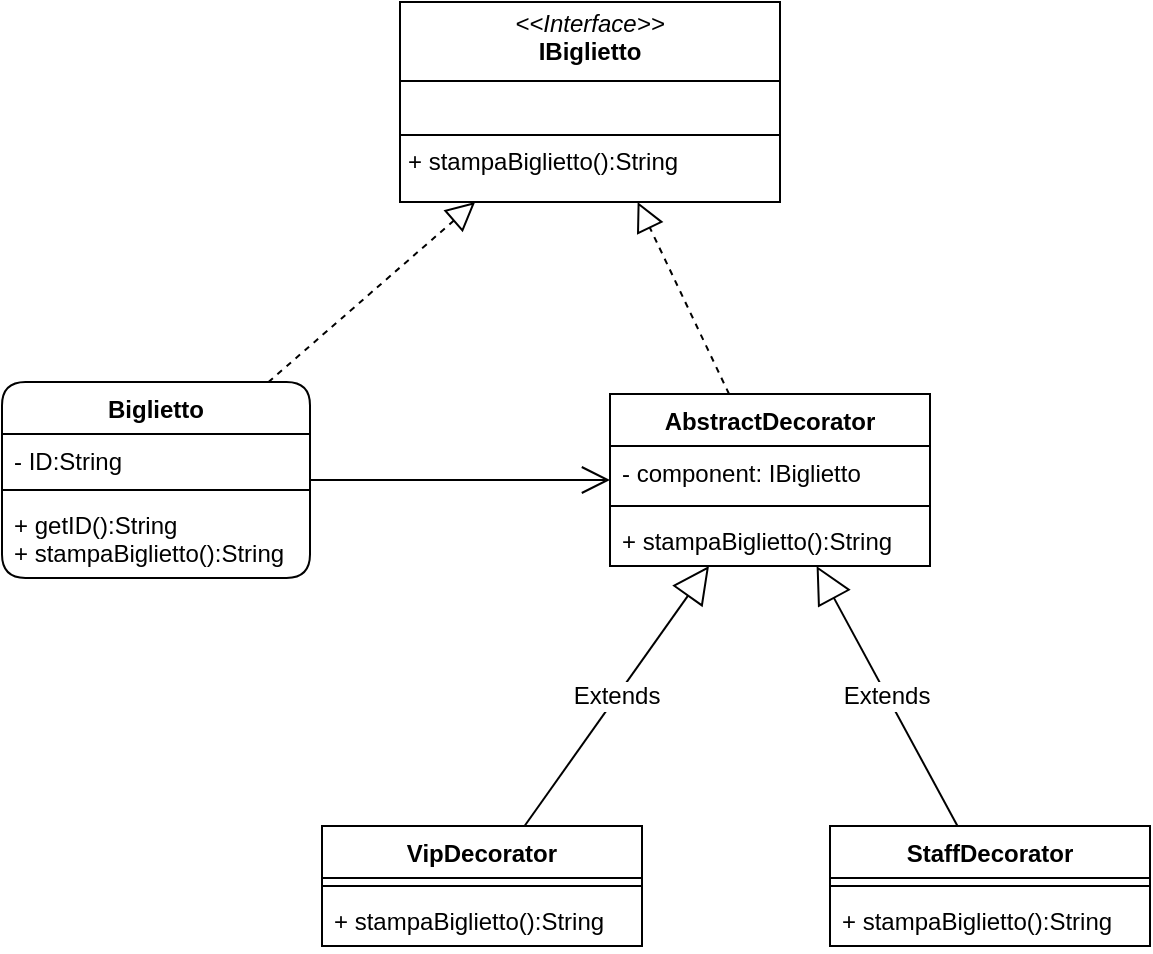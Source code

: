 <mxfile version="25.0.2">
  <diagram id="C5RBs43oDa-KdzZeNtuy" name="Page-1">
    <mxGraphModel dx="712" dy="2046" grid="1" gridSize="10" guides="1" tooltips="1" connect="1" arrows="1" fold="1" page="1" pageScale="1" pageWidth="827" pageHeight="1169" math="0" shadow="0">
      <root>
        <mxCell id="WIyWlLk6GJQsqaUBKTNV-0" />
        <mxCell id="WIyWlLk6GJQsqaUBKTNV-1" parent="WIyWlLk6GJQsqaUBKTNV-0" />
        <mxCell id="lR0NWAY1HGL7qvFTHCq--8" value="Biglietto" style="swimlane;fontStyle=1;align=center;verticalAlign=top;childLayout=stackLayout;horizontal=1;startSize=26;horizontalStack=0;resizeParent=1;resizeParentMax=0;resizeLast=0;collapsible=1;marginBottom=0;whiteSpace=wrap;html=1;rounded=1;" parent="WIyWlLk6GJQsqaUBKTNV-1" vertex="1">
          <mxGeometry x="127" y="-866" width="154" height="98" as="geometry" />
        </mxCell>
        <mxCell id="lR0NWAY1HGL7qvFTHCq--9" value="&lt;div&gt;- ID:String&lt;/div&gt;&lt;div&gt;&lt;br&gt;&lt;/div&gt;" style="text;strokeColor=none;fillColor=none;align=left;verticalAlign=top;spacingLeft=4;spacingRight=4;overflow=hidden;rotatable=0;points=[[0,0.5],[1,0.5]];portConstraint=eastwest;whiteSpace=wrap;html=1;" parent="lR0NWAY1HGL7qvFTHCq--8" vertex="1">
          <mxGeometry y="26" width="154" height="24" as="geometry" />
        </mxCell>
        <mxCell id="lR0NWAY1HGL7qvFTHCq--10" value="" style="line;strokeWidth=1;fillColor=none;align=left;verticalAlign=middle;spacingTop=-1;spacingLeft=3;spacingRight=3;rotatable=0;labelPosition=right;points=[];portConstraint=eastwest;strokeColor=inherit;rounded=1;" parent="lR0NWAY1HGL7qvFTHCq--8" vertex="1">
          <mxGeometry y="50" width="154" height="8" as="geometry" />
        </mxCell>
        <mxCell id="lR0NWAY1HGL7qvFTHCq--11" value="&lt;div&gt;+ getID():String&lt;/div&gt;&lt;div&gt;+ stampaBiglietto():String&lt;br&gt;&lt;/div&gt;" style="text;strokeColor=none;fillColor=none;align=left;verticalAlign=top;spacingLeft=4;spacingRight=4;overflow=hidden;rotatable=0;points=[[0,0.5],[1,0.5]];portConstraint=eastwest;whiteSpace=wrap;html=1;" parent="lR0NWAY1HGL7qvFTHCq--8" vertex="1">
          <mxGeometry y="58" width="154" height="40" as="geometry" />
        </mxCell>
        <mxCell id="lR0NWAY1HGL7qvFTHCq--13" value="AbstractDecorator" style="swimlane;fontStyle=1;align=center;verticalAlign=top;childLayout=stackLayout;horizontal=1;startSize=26;horizontalStack=0;resizeParent=1;resizeParentMax=0;resizeLast=0;collapsible=1;marginBottom=0;whiteSpace=wrap;html=1;" parent="WIyWlLk6GJQsqaUBKTNV-1" vertex="1">
          <mxGeometry x="431" y="-860" width="160" height="86" as="geometry" />
        </mxCell>
        <mxCell id="lR0NWAY1HGL7qvFTHCq--14" value="- component: IBiglietto" style="text;strokeColor=none;fillColor=none;align=left;verticalAlign=top;spacingLeft=4;spacingRight=4;overflow=hidden;rotatable=0;points=[[0,0.5],[1,0.5]];portConstraint=eastwest;whiteSpace=wrap;html=1;" parent="lR0NWAY1HGL7qvFTHCq--13" vertex="1">
          <mxGeometry y="26" width="160" height="26" as="geometry" />
        </mxCell>
        <mxCell id="lR0NWAY1HGL7qvFTHCq--15" value="" style="line;strokeWidth=1;fillColor=none;align=left;verticalAlign=middle;spacingTop=-1;spacingLeft=3;spacingRight=3;rotatable=0;labelPosition=right;points=[];portConstraint=eastwest;strokeColor=inherit;" parent="lR0NWAY1HGL7qvFTHCq--13" vertex="1">
          <mxGeometry y="52" width="160" height="8" as="geometry" />
        </mxCell>
        <mxCell id="lR0NWAY1HGL7qvFTHCq--16" value="+ stampaBiglietto():String" style="text;strokeColor=none;fillColor=none;align=left;verticalAlign=top;spacingLeft=4;spacingRight=4;overflow=hidden;rotatable=0;points=[[0,0.5],[1,0.5]];portConstraint=eastwest;whiteSpace=wrap;html=1;" parent="lR0NWAY1HGL7qvFTHCq--13" vertex="1">
          <mxGeometry y="60" width="160" height="26" as="geometry" />
        </mxCell>
        <mxCell id="lR0NWAY1HGL7qvFTHCq--29" value="VipDecorator" style="swimlane;fontStyle=1;align=center;verticalAlign=top;childLayout=stackLayout;horizontal=1;startSize=26;horizontalStack=0;resizeParent=1;resizeParentMax=0;resizeLast=0;collapsible=1;marginBottom=0;whiteSpace=wrap;html=1;" parent="WIyWlLk6GJQsqaUBKTNV-1" vertex="1">
          <mxGeometry x="287" y="-644" width="160" height="60" as="geometry" />
        </mxCell>
        <mxCell id="lR0NWAY1HGL7qvFTHCq--31" value="" style="line;strokeWidth=1;fillColor=none;align=left;verticalAlign=middle;spacingTop=-1;spacingLeft=3;spacingRight=3;rotatable=0;labelPosition=right;points=[];portConstraint=eastwest;strokeColor=inherit;" parent="lR0NWAY1HGL7qvFTHCq--29" vertex="1">
          <mxGeometry y="26" width="160" height="8" as="geometry" />
        </mxCell>
        <mxCell id="lR0NWAY1HGL7qvFTHCq--32" value="+ stampaBiglietto():String" style="text;strokeColor=none;fillColor=none;align=left;verticalAlign=top;spacingLeft=4;spacingRight=4;overflow=hidden;rotatable=0;points=[[0,0.5],[1,0.5]];portConstraint=eastwest;whiteSpace=wrap;html=1;" parent="lR0NWAY1HGL7qvFTHCq--29" vertex="1">
          <mxGeometry y="34" width="160" height="26" as="geometry" />
        </mxCell>
        <mxCell id="lR0NWAY1HGL7qvFTHCq--33" value="StaffDecorator" style="swimlane;fontStyle=1;align=center;verticalAlign=top;childLayout=stackLayout;horizontal=1;startSize=26;horizontalStack=0;resizeParent=1;resizeParentMax=0;resizeLast=0;collapsible=1;marginBottom=0;whiteSpace=wrap;html=1;" parent="WIyWlLk6GJQsqaUBKTNV-1" vertex="1">
          <mxGeometry x="541" y="-644" width="160" height="60" as="geometry" />
        </mxCell>
        <mxCell id="lR0NWAY1HGL7qvFTHCq--34" value="" style="line;strokeWidth=1;fillColor=none;align=left;verticalAlign=middle;spacingTop=-1;spacingLeft=3;spacingRight=3;rotatable=0;labelPosition=right;points=[];portConstraint=eastwest;strokeColor=inherit;" parent="lR0NWAY1HGL7qvFTHCq--33" vertex="1">
          <mxGeometry y="26" width="160" height="8" as="geometry" />
        </mxCell>
        <mxCell id="lR0NWAY1HGL7qvFTHCq--35" value="+ stampaBiglietto():String" style="text;strokeColor=none;fillColor=none;align=left;verticalAlign=top;spacingLeft=4;spacingRight=4;overflow=hidden;rotatable=0;points=[[0,0.5],[1,0.5]];portConstraint=eastwest;whiteSpace=wrap;html=1;" parent="lR0NWAY1HGL7qvFTHCq--33" vertex="1">
          <mxGeometry y="34" width="160" height="26" as="geometry" />
        </mxCell>
        <mxCell id="lR0NWAY1HGL7qvFTHCq--36" value="" style="endArrow=open;endFill=1;endSize=12;html=1;rounded=0;fontSize=12;curved=1;" parent="WIyWlLk6GJQsqaUBKTNV-1" source="lR0NWAY1HGL7qvFTHCq--8" target="lR0NWAY1HGL7qvFTHCq--13" edge="1">
          <mxGeometry width="160" relative="1" as="geometry">
            <mxPoint x="271" y="-684" as="sourcePoint" />
            <mxPoint x="431" y="-684" as="targetPoint" />
          </mxGeometry>
        </mxCell>
        <mxCell id="lR0NWAY1HGL7qvFTHCq--37" value="Extends" style="endArrow=block;endSize=16;endFill=0;html=1;rounded=0;fontSize=12;curved=1;" parent="WIyWlLk6GJQsqaUBKTNV-1" source="lR0NWAY1HGL7qvFTHCq--29" target="lR0NWAY1HGL7qvFTHCq--13" edge="1">
          <mxGeometry width="160" relative="1" as="geometry">
            <mxPoint x="271" y="-684" as="sourcePoint" />
            <mxPoint x="431" y="-684" as="targetPoint" />
          </mxGeometry>
        </mxCell>
        <mxCell id="lR0NWAY1HGL7qvFTHCq--38" value="Extends" style="endArrow=block;endSize=16;endFill=0;html=1;rounded=0;fontSize=12;curved=1;" parent="WIyWlLk6GJQsqaUBKTNV-1" source="lR0NWAY1HGL7qvFTHCq--33" target="lR0NWAY1HGL7qvFTHCq--13" edge="1">
          <mxGeometry width="160" relative="1" as="geometry">
            <mxPoint x="271" y="-684" as="sourcePoint" />
            <mxPoint x="431" y="-684" as="targetPoint" />
          </mxGeometry>
        </mxCell>
        <mxCell id="IcGLKeEfumnj0FUW_KiM-0" value="&lt;p style=&quot;margin:0px;margin-top:4px;text-align:center;&quot;&gt;&lt;i&gt;&amp;lt;&amp;lt;Interface&amp;gt;&amp;gt;&lt;/i&gt;&lt;br&gt;&lt;b&gt;IBiglietto&lt;/b&gt;&lt;/p&gt;&lt;hr size=&quot;1&quot; style=&quot;border-style:solid;&quot;&gt;&lt;p style=&quot;margin:0px;margin-left:4px;&quot;&gt;&lt;br&gt;&lt;/p&gt;&lt;hr size=&quot;1&quot; style=&quot;border-style:solid;&quot;&gt;&lt;p style=&quot;margin:0px;margin-left:4px;&quot;&gt;+ stampaBiglietto():String&lt;br&gt;&lt;/p&gt;" style="verticalAlign=top;align=left;overflow=fill;html=1;whiteSpace=wrap;" vertex="1" parent="WIyWlLk6GJQsqaUBKTNV-1">
          <mxGeometry x="326" y="-1056" width="190" height="100" as="geometry" />
        </mxCell>
        <mxCell id="IcGLKeEfumnj0FUW_KiM-1" value="" style="endArrow=block;dashed=1;endFill=0;endSize=12;html=1;rounded=0;fontSize=12;curved=1;" edge="1" parent="WIyWlLk6GJQsqaUBKTNV-1" source="lR0NWAY1HGL7qvFTHCq--8" target="IcGLKeEfumnj0FUW_KiM-0">
          <mxGeometry width="160" relative="1" as="geometry">
            <mxPoint x="257" y="-796" as="sourcePoint" />
            <mxPoint x="417" y="-796" as="targetPoint" />
          </mxGeometry>
        </mxCell>
        <mxCell id="IcGLKeEfumnj0FUW_KiM-2" value="" style="endArrow=block;dashed=1;endFill=0;endSize=12;html=1;rounded=0;fontSize=12;curved=1;" edge="1" parent="WIyWlLk6GJQsqaUBKTNV-1" source="lR0NWAY1HGL7qvFTHCq--13" target="IcGLKeEfumnj0FUW_KiM-0">
          <mxGeometry width="160" relative="1" as="geometry">
            <mxPoint x="270" y="-856" as="sourcePoint" />
            <mxPoint x="374" y="-946" as="targetPoint" />
          </mxGeometry>
        </mxCell>
      </root>
    </mxGraphModel>
  </diagram>
</mxfile>
